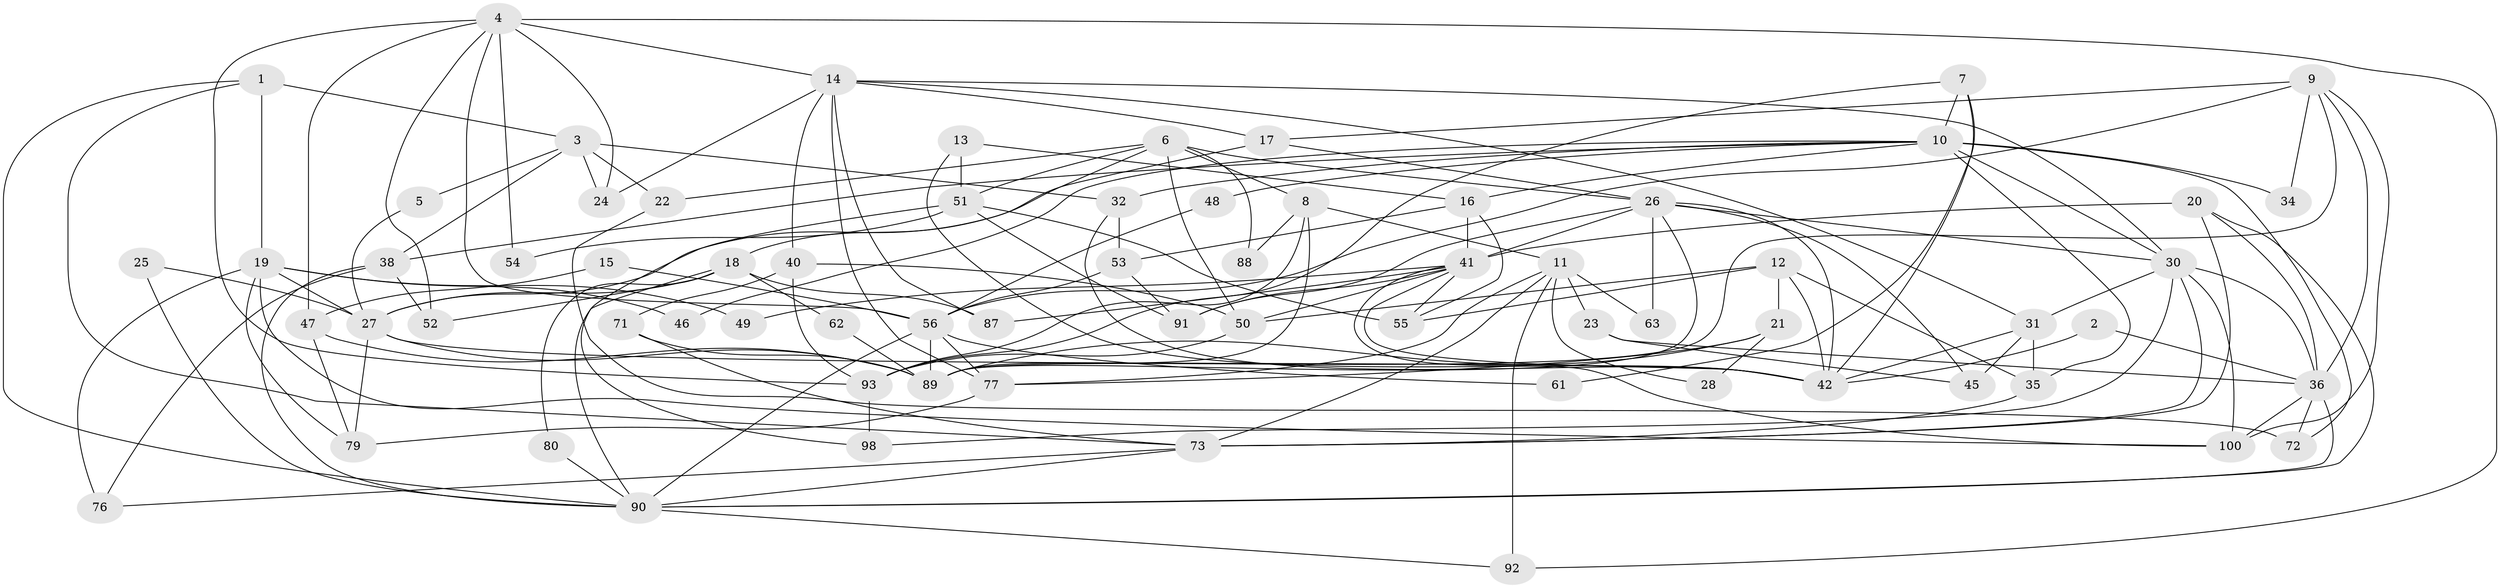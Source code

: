 // original degree distribution, {4: 0.28, 2: 0.17, 5: 0.11, 6: 0.11, 8: 0.02, 3: 0.25, 7: 0.06}
// Generated by graph-tools (version 1.1) at 2025/38/02/21/25 10:38:59]
// undirected, 69 vertices, 162 edges
graph export_dot {
graph [start="1"]
  node [color=gray90,style=filled];
  1;
  2;
  3 [super="+94"];
  4 [super="+44"];
  5;
  6;
  7 [super="+85"];
  8 [super="+65"];
  9 [super="+95"];
  10 [super="+39"];
  11 [super="+37"];
  12 [super="+68"];
  13;
  14 [super="+84"];
  15;
  16 [super="+75"];
  17 [super="+86"];
  18 [super="+43"];
  19 [super="+66"];
  20 [super="+29"];
  21;
  22;
  23;
  24;
  25;
  26 [super="+70"];
  27 [super="+33"];
  28;
  30 [super="+74"];
  31 [super="+69"];
  32;
  34;
  35;
  36 [super="+83"];
  38;
  40 [super="+64"];
  41 [super="+58"];
  42 [super="+97"];
  45;
  46;
  47;
  48;
  49;
  50 [super="+59"];
  51 [super="+60"];
  52;
  53;
  54;
  55 [super="+67"];
  56 [super="+57"];
  61;
  62;
  63;
  71;
  72;
  73 [super="+78"];
  76;
  77 [super="+82"];
  79 [super="+81"];
  80;
  87;
  88;
  89 [super="+99"];
  90 [super="+96"];
  91;
  92;
  93;
  98;
  100;
  1 -- 73;
  1 -- 3;
  1 -- 90;
  1 -- 19;
  2 -- 42;
  2 -- 36;
  3 -- 24;
  3 -- 5;
  3 -- 22;
  3 -- 32;
  3 -- 38;
  4 -- 52;
  4 -- 24;
  4 -- 47;
  4 -- 93;
  4 -- 56;
  4 -- 54;
  4 -- 14;
  4 -- 92;
  5 -- 27;
  6 -- 22;
  6 -- 8;
  6 -- 18;
  6 -- 51;
  6 -- 88;
  6 -- 26;
  6 -- 50;
  7 -- 10;
  7 -- 93;
  7 -- 61;
  7 -- 42;
  8 -- 93;
  8 -- 11;
  8 -- 89;
  8 -- 88;
  9 -- 100;
  9 -- 36;
  9 -- 17;
  9 -- 89;
  9 -- 56;
  9 -- 34;
  10 -- 38;
  10 -- 16;
  10 -- 35;
  10 -- 46;
  10 -- 32;
  10 -- 48;
  10 -- 34;
  10 -- 72;
  10 -- 30;
  11 -- 73;
  11 -- 28;
  11 -- 23;
  11 -- 92;
  11 -- 77;
  11 -- 63;
  12 -- 50;
  12 -- 35;
  12 -- 21;
  12 -- 55;
  12 -- 42;
  13 -- 16;
  13 -- 51;
  13 -- 42;
  14 -- 17;
  14 -- 30;
  14 -- 40;
  14 -- 87;
  14 -- 24;
  14 -- 31;
  14 -- 77;
  15 -- 47;
  15 -- 56;
  16 -- 41;
  16 -- 53;
  16 -- 55;
  17 -- 26;
  17 -- 27;
  18 -- 27;
  18 -- 52;
  18 -- 80;
  18 -- 62;
  18 -- 87;
  18 -- 90;
  19 -- 49;
  19 -- 76;
  19 -- 79;
  19 -- 100;
  19 -- 46;
  19 -- 27;
  20 -- 36;
  20 -- 73;
  20 -- 90 [weight=2];
  20 -- 41;
  21 -- 28;
  21 -- 89;
  21 -- 77;
  22 -- 72;
  23 -- 36;
  23 -- 45;
  25 -- 90;
  25 -- 27;
  26 -- 41;
  26 -- 45;
  26 -- 63;
  26 -- 91;
  26 -- 30;
  26 -- 89;
  26 -- 42;
  27 -- 79;
  27 -- 89;
  27 -- 42;
  30 -- 36 [weight=2];
  30 -- 98;
  30 -- 100;
  30 -- 31;
  30 -- 73;
  31 -- 45;
  31 -- 35;
  31 -- 42;
  32 -- 42;
  32 -- 53;
  35 -- 73;
  36 -- 72;
  36 -- 100;
  36 -- 90;
  38 -- 76;
  38 -- 52;
  38 -- 90;
  40 -- 93;
  40 -- 71;
  40 -- 50;
  41 -- 55;
  41 -- 87;
  41 -- 49;
  41 -- 100;
  41 -- 42;
  41 -- 91;
  41 -- 50;
  47 -- 89;
  47 -- 79;
  48 -- 56;
  50 -- 93;
  51 -- 55;
  51 -- 54;
  51 -- 91;
  51 -- 98;
  53 -- 91;
  53 -- 56;
  56 -- 90;
  56 -- 61;
  56 -- 77;
  56 -- 89 [weight=2];
  62 -- 89;
  71 -- 89;
  71 -- 73;
  73 -- 76;
  73 -- 90;
  77 -- 79;
  80 -- 90;
  90 -- 92;
  93 -- 98;
}

